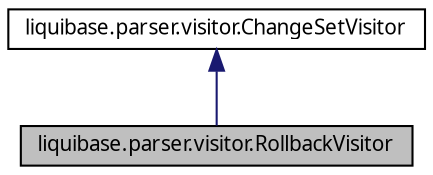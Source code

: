 digraph G
{
  edge [fontname="FreeSans.ttf",fontsize=10,labelfontname="FreeSans.ttf",labelfontsize=10];
  node [fontname="FreeSans.ttf",fontsize=10,shape=record];
  Node1 [label="liquibase.parser.visitor.RollbackVisitor",height=0.2,width=0.4,color="black", fillcolor="grey75", style="filled" fontcolor="black"];
  Node2 -> Node1 [dir=back,color="midnightblue",fontsize=10,style="solid",fontname="FreeSans.ttf"];
  Node2 [label="liquibase.parser.visitor.ChangeSetVisitor",height=0.2,width=0.4,color="black", fillcolor="white", style="filled",URL="$interfaceliquibase_1_1parser_1_1visitor_1_1_change_set_visitor.html"];
}
